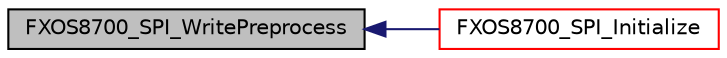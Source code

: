 digraph "FXOS8700_SPI_WritePreprocess"
{
  edge [fontname="Helvetica",fontsize="10",labelfontname="Helvetica",labelfontsize="10"];
  node [fontname="Helvetica",fontsize="10",shape=record];
  rankdir="LR";
  Node59 [label="FXOS8700_SPI_WritePreprocess",height=0.2,width=0.4,color="black", fillcolor="grey75", style="filled", fontcolor="black"];
  Node59 -> Node60 [dir="back",color="midnightblue",fontsize="10",style="solid",fontname="Helvetica"];
  Node60 [label="FXOS8700_SPI_Initialize",height=0.2,width=0.4,color="red", fillcolor="white", style="filled",URL="$fxos8700__drv_8h.html#ae968c689f91d84fb937839876121e3b4",tooltip="The interface function to initialize the sensor. "];
}
